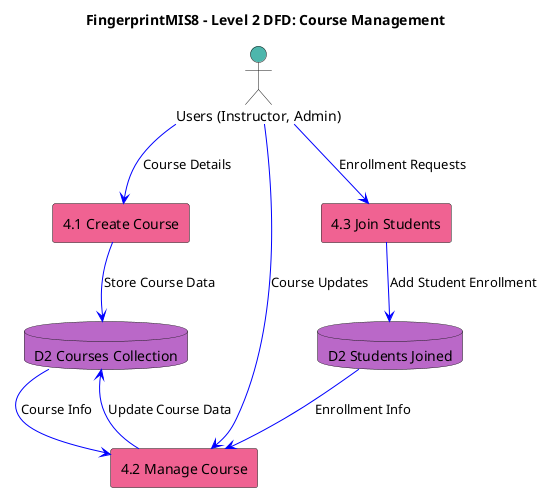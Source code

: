@startuml
title FingerprintMIS8 - Level 2 DFD: Course Management

actor "Users (Instructor, Admin)" as Users #4db6ac
rectangle "4.1 Create Course" as CreateCourse #f06292
rectangle "4.2 Manage Course" as ManageCourse #f06292
rectangle "4.3 Join Students" as JoinStudents #f06292
database "D2 Courses Collection" as CoursesDB #ba68c8
database "D2 Students Joined" as StudentsJoinedDB #ba68c8

Users -[#0000FF]-> CreateCourse : Course Details
Users -[#0000FF]-> ManageCourse : Course Updates
Users -[#0000FF]-> JoinStudents : Enrollment Requests

CreateCourse -[#0000FF]-> CoursesDB : Store Course Data
ManageCourse -[#0000FF]-> CoursesDB : Update Course Data
JoinStudents -[#0000FF]-> StudentsJoinedDB : Add Student Enrollment

CoursesDB -[#0000FF]-> ManageCourse : Course Info
StudentsJoinedDB -[#0000FF]-> ManageCourse : Enrollment Info

@enduml
